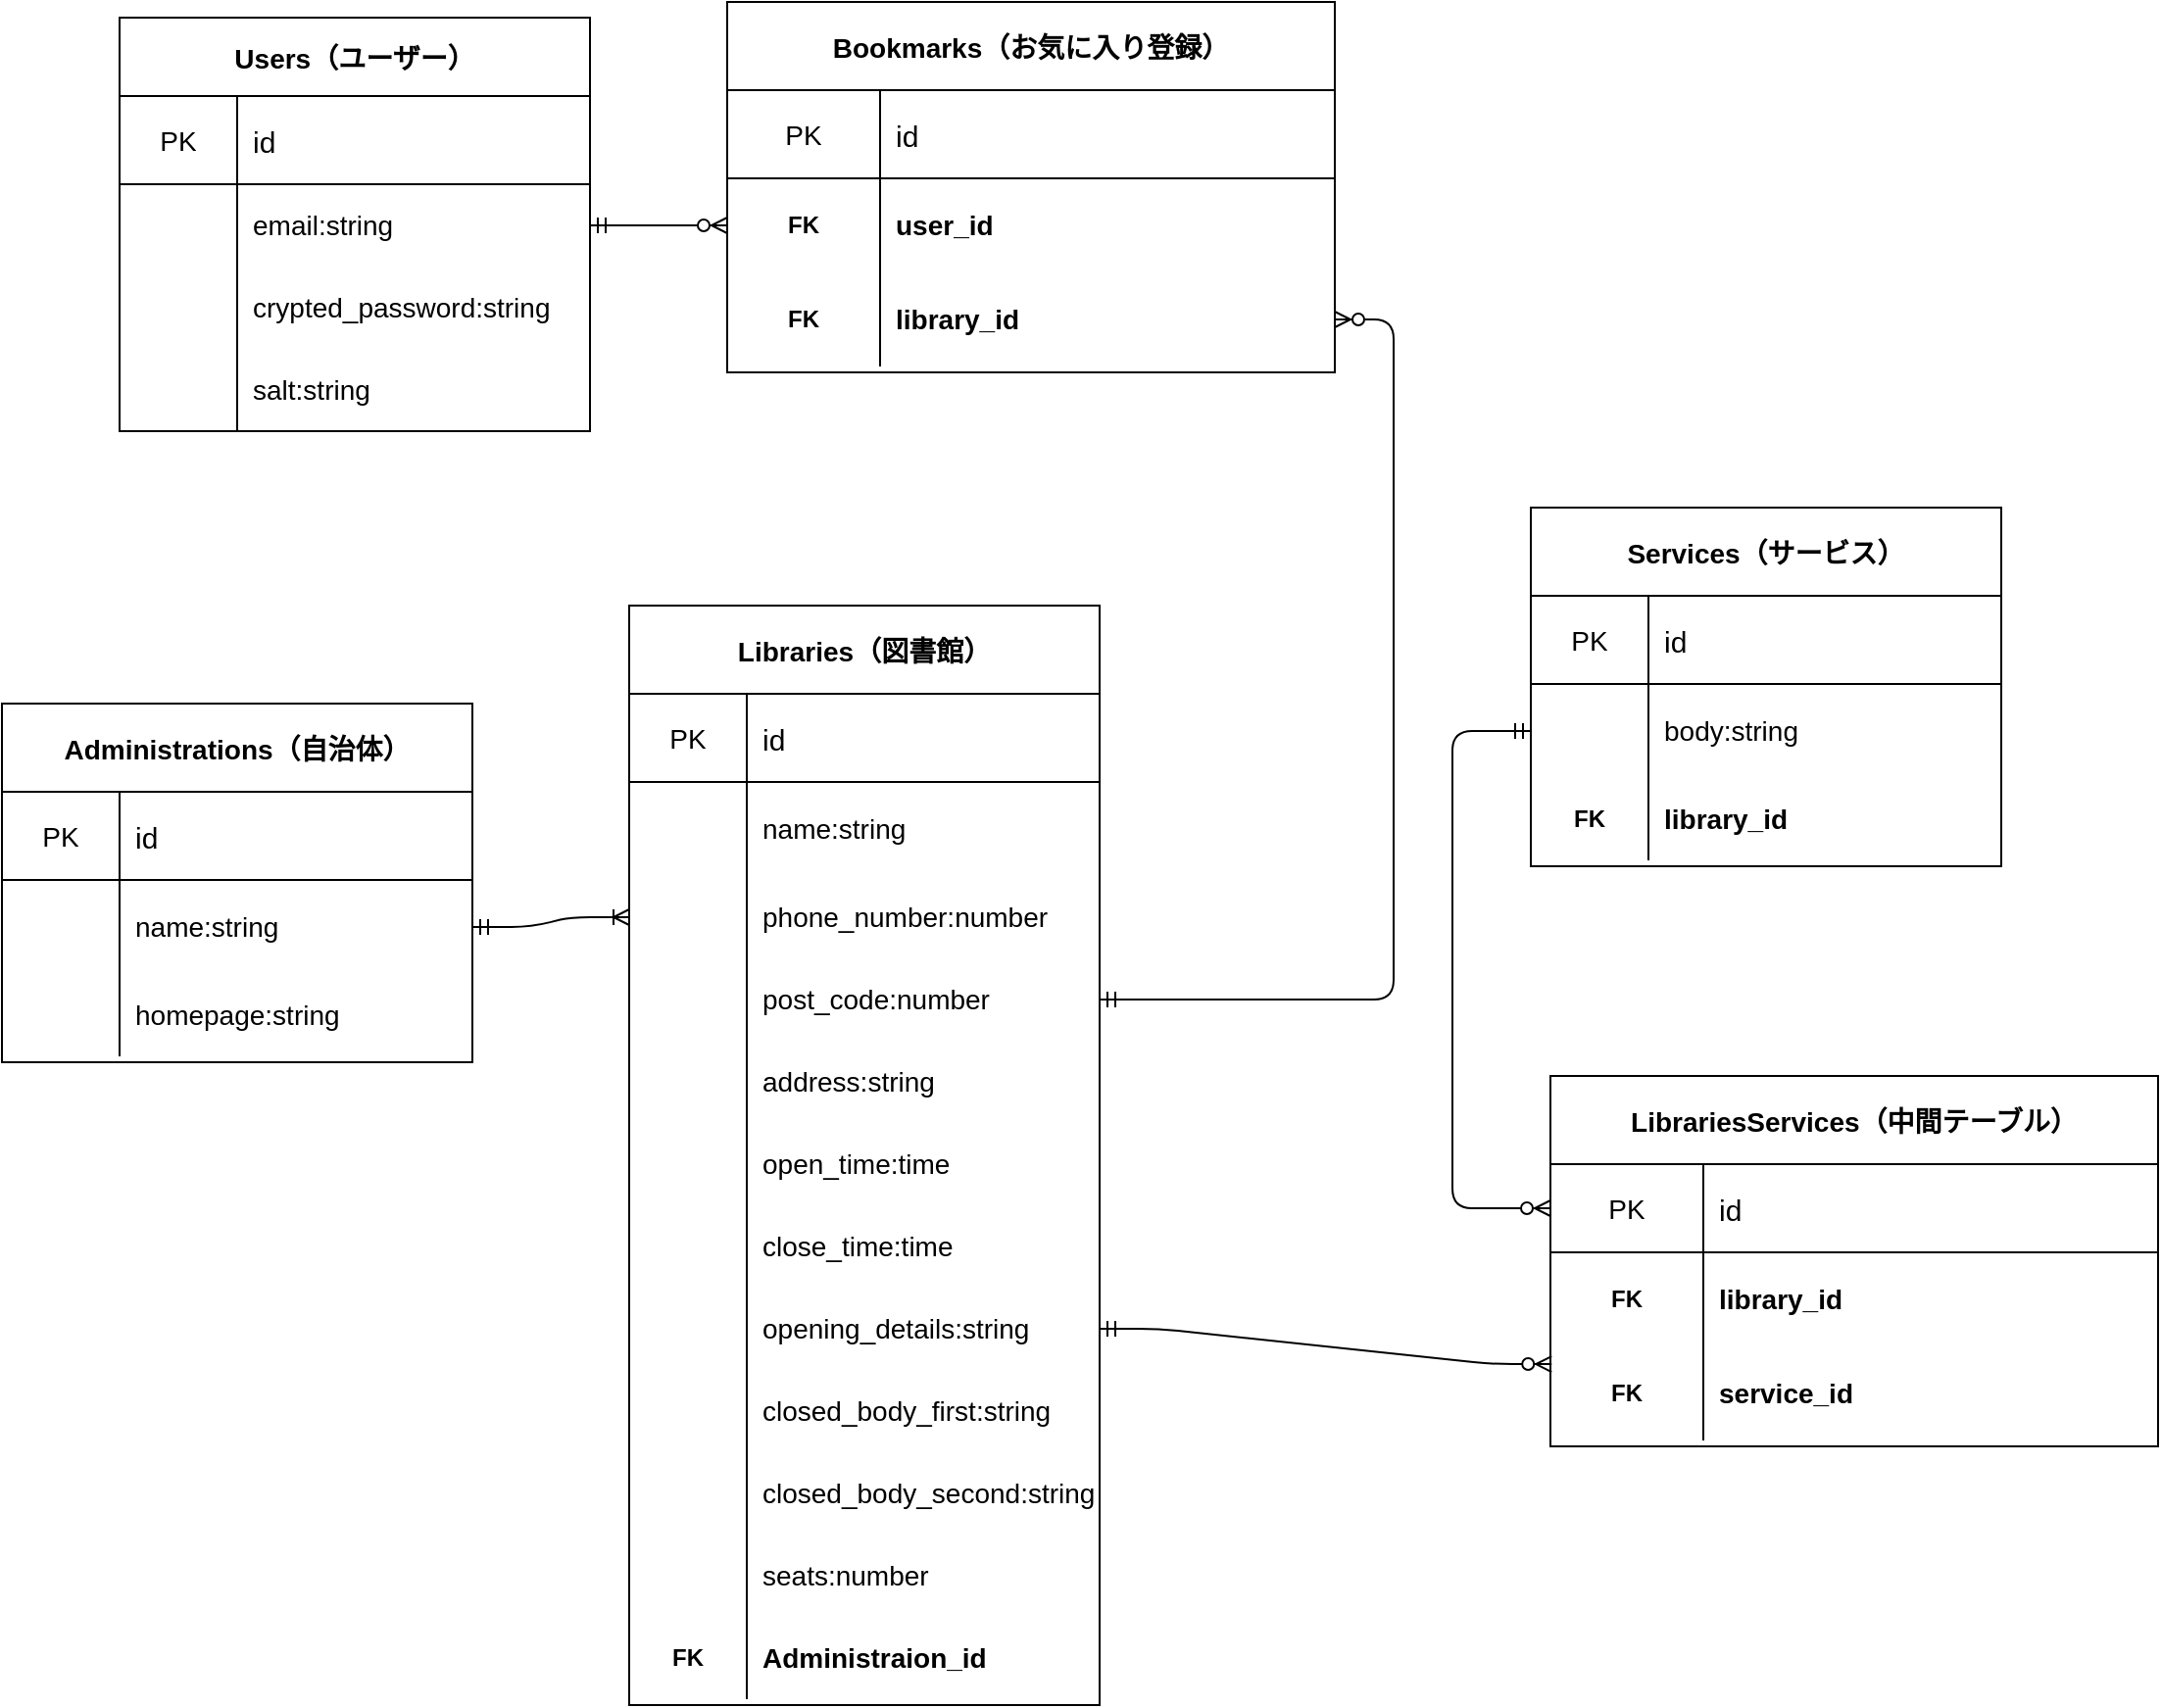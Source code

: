 <mxfile>
    <diagram id="V2LypSYwwTcfjAHdZIBp" name="ページ1">
        <mxGraphModel dx="1018" dy="386" grid="1" gridSize="10" guides="1" tooltips="1" connect="1" arrows="1" fold="1" page="1" pageScale="1" pageWidth="827" pageHeight="1169" math="0" shadow="0">
            <root>
                <mxCell id="0"/>
                <mxCell id="1" parent="0"/>
                <mxCell id="2" value="Users（ユーザー）" style="shape=table;startSize=40;container=1;collapsible=0;childLayout=tableLayout;fixedRows=1;rowLines=0;fontStyle=1;align=center;pointerEvents=1;fontSize=14;strokeWidth=1;" parent="1" vertex="1">
                    <mxGeometry x="-500" y="179" width="240" height="211" as="geometry"/>
                </mxCell>
                <mxCell id="3" value="" style="shape=partialRectangle;html=1;whiteSpace=wrap;collapsible=0;dropTarget=0;pointerEvents=1;fillColor=none;top=0;left=0;bottom=1;right=0;points=[[0,0.5],[1,0.5]];portConstraint=eastwest;" parent="2" vertex="1">
                    <mxGeometry y="40" width="240" height="45" as="geometry"/>
                </mxCell>
                <mxCell id="4" value="PK" style="shape=partialRectangle;html=1;whiteSpace=wrap;connectable=0;fillColor=none;top=0;left=0;bottom=0;right=0;overflow=hidden;pointerEvents=1;fontSize=14;" parent="3" vertex="1">
                    <mxGeometry width="60" height="45" as="geometry">
                        <mxRectangle width="60" height="45" as="alternateBounds"/>
                    </mxGeometry>
                </mxCell>
                <mxCell id="5" value="id" style="shape=partialRectangle;html=1;whiteSpace=wrap;connectable=0;fillColor=none;top=0;left=0;bottom=0;right=0;align=left;spacingLeft=6;overflow=hidden;pointerEvents=1;fontSize=15;" parent="3" vertex="1">
                    <mxGeometry x="60" width="180" height="45" as="geometry">
                        <mxRectangle width="180" height="45" as="alternateBounds"/>
                    </mxGeometry>
                </mxCell>
                <mxCell id="9" value="" style="shape=partialRectangle;html=1;whiteSpace=wrap;collapsible=0;dropTarget=0;pointerEvents=1;fillColor=none;top=0;left=0;bottom=0;right=0;points=[[0,0.5],[1,0.5]];portConstraint=eastwest;" parent="2" vertex="1">
                    <mxGeometry y="85" width="240" height="42" as="geometry"/>
                </mxCell>
                <mxCell id="10" value="" style="shape=partialRectangle;html=1;whiteSpace=wrap;connectable=0;fillColor=none;top=0;left=0;bottom=0;right=0;overflow=hidden;pointerEvents=1;" parent="9" vertex="1">
                    <mxGeometry width="60" height="42" as="geometry">
                        <mxRectangle width="60" height="42" as="alternateBounds"/>
                    </mxGeometry>
                </mxCell>
                <mxCell id="11" value="email:string" style="shape=partialRectangle;html=1;whiteSpace=wrap;connectable=0;fillColor=none;top=0;left=0;bottom=0;right=0;align=left;spacingLeft=6;overflow=hidden;pointerEvents=1;fontSize=14;" parent="9" vertex="1">
                    <mxGeometry x="60" width="180" height="42" as="geometry">
                        <mxRectangle width="180" height="42" as="alternateBounds"/>
                    </mxGeometry>
                </mxCell>
                <mxCell id="12" value="" style="shape=partialRectangle;html=1;whiteSpace=wrap;collapsible=0;dropTarget=0;pointerEvents=1;fillColor=none;top=0;left=0;bottom=0;right=0;points=[[0,0.5],[1,0.5]];portConstraint=eastwest;" parent="2" vertex="1">
                    <mxGeometry y="127" width="240" height="42" as="geometry"/>
                </mxCell>
                <mxCell id="13" value="" style="shape=partialRectangle;html=1;whiteSpace=wrap;connectable=0;fillColor=none;top=0;left=0;bottom=0;right=0;overflow=hidden;pointerEvents=1;" parent="12" vertex="1">
                    <mxGeometry width="60" height="42" as="geometry">
                        <mxRectangle width="60" height="42" as="alternateBounds"/>
                    </mxGeometry>
                </mxCell>
                <mxCell id="14" value="crypted_password:string" style="shape=partialRectangle;html=1;whiteSpace=wrap;connectable=0;fillColor=none;top=0;left=0;bottom=0;right=0;align=left;spacingLeft=6;overflow=hidden;pointerEvents=1;fontSize=14;" parent="12" vertex="1">
                    <mxGeometry x="60" width="180" height="42" as="geometry">
                        <mxRectangle width="180" height="42" as="alternateBounds"/>
                    </mxGeometry>
                </mxCell>
                <mxCell id="15" style="shape=partialRectangle;html=1;whiteSpace=wrap;collapsible=0;dropTarget=0;pointerEvents=1;fillColor=none;top=0;left=0;bottom=0;right=0;points=[[0,0.5],[1,0.5]];portConstraint=eastwest;" parent="2" vertex="1">
                    <mxGeometry y="169" width="240" height="42" as="geometry"/>
                </mxCell>
                <mxCell id="16" style="shape=partialRectangle;html=1;whiteSpace=wrap;connectable=0;fillColor=none;top=0;left=0;bottom=0;right=0;overflow=hidden;pointerEvents=1;" parent="15" vertex="1">
                    <mxGeometry width="60" height="42" as="geometry">
                        <mxRectangle width="60" height="42" as="alternateBounds"/>
                    </mxGeometry>
                </mxCell>
                <mxCell id="17" value="salt:string" style="shape=partialRectangle;html=1;whiteSpace=wrap;connectable=0;fillColor=none;top=0;left=0;bottom=0;right=0;align=left;spacingLeft=6;overflow=hidden;pointerEvents=1;fontSize=14;" parent="15" vertex="1">
                    <mxGeometry x="60" width="180" height="42" as="geometry">
                        <mxRectangle width="180" height="42" as="alternateBounds"/>
                    </mxGeometry>
                </mxCell>
                <mxCell id="21" value="Administrations（自治体）" style="shape=table;startSize=45;container=1;collapsible=0;childLayout=tableLayout;fixedRows=1;rowLines=0;fontStyle=1;align=center;pointerEvents=1;fontSize=14;strokeWidth=1;" parent="1" vertex="1">
                    <mxGeometry x="-560" y="529" width="240" height="183" as="geometry"/>
                </mxCell>
                <mxCell id="22" value="" style="shape=partialRectangle;html=1;whiteSpace=wrap;collapsible=0;dropTarget=0;pointerEvents=1;fillColor=none;top=0;left=0;bottom=1;right=0;points=[[0,0.5],[1,0.5]];portConstraint=eastwest;" parent="21" vertex="1">
                    <mxGeometry y="45" width="240" height="45" as="geometry"/>
                </mxCell>
                <mxCell id="23" value="PK" style="shape=partialRectangle;html=1;whiteSpace=wrap;connectable=0;fillColor=none;top=0;left=0;bottom=0;right=0;overflow=hidden;pointerEvents=1;fontSize=14;" parent="22" vertex="1">
                    <mxGeometry width="60" height="45" as="geometry">
                        <mxRectangle width="60" height="45" as="alternateBounds"/>
                    </mxGeometry>
                </mxCell>
                <mxCell id="24" value="id" style="shape=partialRectangle;html=1;whiteSpace=wrap;connectable=0;fillColor=none;top=0;left=0;bottom=0;right=0;align=left;spacingLeft=6;overflow=hidden;pointerEvents=1;fontSize=15;" parent="22" vertex="1">
                    <mxGeometry x="60" width="180" height="45" as="geometry">
                        <mxRectangle width="180" height="45" as="alternateBounds"/>
                    </mxGeometry>
                </mxCell>
                <mxCell id="25" value="" style="shape=partialRectangle;html=1;whiteSpace=wrap;collapsible=0;dropTarget=0;pointerEvents=1;fillColor=none;top=0;left=0;bottom=0;right=0;points=[[0,0.5],[1,0.5]];portConstraint=eastwest;" parent="21" vertex="1">
                    <mxGeometry y="90" width="240" height="48" as="geometry"/>
                </mxCell>
                <mxCell id="26" value="" style="shape=partialRectangle;html=1;whiteSpace=wrap;connectable=0;fillColor=none;top=0;left=0;bottom=0;right=0;overflow=hidden;pointerEvents=1;" parent="25" vertex="1">
                    <mxGeometry width="60" height="48" as="geometry">
                        <mxRectangle width="60" height="48" as="alternateBounds"/>
                    </mxGeometry>
                </mxCell>
                <mxCell id="27" value="name:string" style="shape=partialRectangle;html=1;whiteSpace=wrap;connectable=0;fillColor=none;top=0;left=0;bottom=0;right=0;align=left;spacingLeft=6;overflow=hidden;pointerEvents=1;fontSize=14;" parent="25" vertex="1">
                    <mxGeometry x="60" width="180" height="48" as="geometry">
                        <mxRectangle width="180" height="48" as="alternateBounds"/>
                    </mxGeometry>
                </mxCell>
                <mxCell id="28" value="" style="shape=partialRectangle;html=1;whiteSpace=wrap;collapsible=0;dropTarget=0;pointerEvents=1;fillColor=none;top=0;left=0;bottom=0;right=0;points=[[0,0.5],[1,0.5]];portConstraint=eastwest;" parent="21" vertex="1">
                    <mxGeometry y="138" width="240" height="42" as="geometry"/>
                </mxCell>
                <mxCell id="29" value="" style="shape=partialRectangle;html=1;whiteSpace=wrap;connectable=0;fillColor=none;top=0;left=0;bottom=0;right=0;overflow=hidden;pointerEvents=1;" parent="28" vertex="1">
                    <mxGeometry width="60" height="42" as="geometry">
                        <mxRectangle width="60" height="42" as="alternateBounds"/>
                    </mxGeometry>
                </mxCell>
                <mxCell id="30" value="homepage:string" style="shape=partialRectangle;html=1;whiteSpace=wrap;connectable=0;fillColor=none;top=0;left=0;bottom=0;right=0;align=left;spacingLeft=6;overflow=hidden;pointerEvents=1;fontSize=14;" parent="28" vertex="1">
                    <mxGeometry x="60" width="180" height="42" as="geometry">
                        <mxRectangle width="180" height="42" as="alternateBounds"/>
                    </mxGeometry>
                </mxCell>
                <mxCell id="88" value="Bookmarks（お気に入り登録）" style="shape=table;startSize=45;container=1;collapsible=0;childLayout=tableLayout;fixedRows=1;rowLines=0;fontStyle=1;align=center;pointerEvents=1;fontSize=14;strokeWidth=1;" parent="1" vertex="1">
                    <mxGeometry x="-190" y="171" width="310" height="189" as="geometry"/>
                </mxCell>
                <mxCell id="89" value="" style="shape=partialRectangle;html=1;whiteSpace=wrap;collapsible=0;dropTarget=0;pointerEvents=1;fillColor=none;top=0;left=0;bottom=1;right=0;points=[[0,0.5],[1,0.5]];portConstraint=eastwest;" parent="88" vertex="1">
                    <mxGeometry y="45" width="310" height="45" as="geometry"/>
                </mxCell>
                <mxCell id="90" value="PK" style="shape=partialRectangle;html=1;whiteSpace=wrap;connectable=0;fillColor=none;top=0;left=0;bottom=0;right=0;overflow=hidden;pointerEvents=1;fontSize=14;" parent="89" vertex="1">
                    <mxGeometry width="78" height="45" as="geometry">
                        <mxRectangle width="78" height="45" as="alternateBounds"/>
                    </mxGeometry>
                </mxCell>
                <mxCell id="91" value="id" style="shape=partialRectangle;html=1;whiteSpace=wrap;connectable=0;fillColor=none;top=0;left=0;bottom=0;right=0;align=left;spacingLeft=6;overflow=hidden;pointerEvents=1;fontSize=15;" parent="89" vertex="1">
                    <mxGeometry x="78" width="232" height="45" as="geometry">
                        <mxRectangle width="232" height="45" as="alternateBounds"/>
                    </mxGeometry>
                </mxCell>
                <mxCell id="92" value="" style="shape=partialRectangle;html=1;whiteSpace=wrap;collapsible=0;dropTarget=0;pointerEvents=1;fillColor=none;top=0;left=0;bottom=0;right=0;points=[[0,0.5],[1,0.5]];portConstraint=eastwest;" parent="88" vertex="1">
                    <mxGeometry y="90" width="310" height="48" as="geometry"/>
                </mxCell>
                <mxCell id="93" value="&lt;span style=&quot;font-weight: 700&quot;&gt;FK&lt;/span&gt;" style="shape=partialRectangle;html=1;whiteSpace=wrap;connectable=0;fillColor=none;top=0;left=0;bottom=0;right=0;overflow=hidden;pointerEvents=1;" parent="92" vertex="1">
                    <mxGeometry width="78" height="48" as="geometry">
                        <mxRectangle width="78" height="48" as="alternateBounds"/>
                    </mxGeometry>
                </mxCell>
                <mxCell id="94" value="user_id" style="shape=partialRectangle;html=1;whiteSpace=wrap;connectable=0;fillColor=none;top=0;left=0;bottom=0;right=0;align=left;spacingLeft=6;overflow=hidden;pointerEvents=1;fontSize=14;fontStyle=1" parent="92" vertex="1">
                    <mxGeometry x="78" width="232" height="48" as="geometry">
                        <mxRectangle width="232" height="48" as="alternateBounds"/>
                    </mxGeometry>
                </mxCell>
                <mxCell id="95" style="shape=partialRectangle;html=1;whiteSpace=wrap;collapsible=0;dropTarget=0;pointerEvents=1;fillColor=none;top=0;left=0;bottom=0;right=0;points=[[0,0.5],[1,0.5]];portConstraint=eastwest;" parent="88" vertex="1">
                    <mxGeometry y="138" width="310" height="48" as="geometry"/>
                </mxCell>
                <mxCell id="96" value="&lt;span style=&quot;font-weight: 700&quot;&gt;FK&lt;/span&gt;" style="shape=partialRectangle;html=1;whiteSpace=wrap;connectable=0;fillColor=none;top=0;left=0;bottom=0;right=0;overflow=hidden;pointerEvents=1;" parent="95" vertex="1">
                    <mxGeometry width="78" height="48" as="geometry">
                        <mxRectangle width="78" height="48" as="alternateBounds"/>
                    </mxGeometry>
                </mxCell>
                <mxCell id="97" value="&lt;span style=&quot;font-weight: 700 ; text-align: center&quot;&gt;library_id&lt;/span&gt;" style="shape=partialRectangle;html=1;whiteSpace=wrap;connectable=0;fillColor=none;top=0;left=0;bottom=0;right=0;align=left;spacingLeft=6;overflow=hidden;pointerEvents=1;fontSize=14;" parent="95" vertex="1">
                    <mxGeometry x="78" width="232" height="48" as="geometry">
                        <mxRectangle width="232" height="48" as="alternateBounds"/>
                    </mxGeometry>
                </mxCell>
                <mxCell id="117" value="Libraries（図書館）" style="shape=table;startSize=45;container=1;collapsible=0;childLayout=tableLayout;fixedRows=1;rowLines=0;fontStyle=1;align=center;pointerEvents=1;fontSize=14;strokeWidth=1;" parent="1" vertex="1">
                    <mxGeometry x="-240" y="479" width="240" height="561" as="geometry"/>
                </mxCell>
                <mxCell id="118" value="" style="shape=partialRectangle;html=1;whiteSpace=wrap;collapsible=0;dropTarget=0;pointerEvents=1;fillColor=none;top=0;left=0;bottom=1;right=0;points=[[0,0.5],[1,0.5]];portConstraint=eastwest;" parent="117" vertex="1">
                    <mxGeometry y="45" width="240" height="45" as="geometry"/>
                </mxCell>
                <mxCell id="119" value="PK" style="shape=partialRectangle;html=1;whiteSpace=wrap;connectable=0;fillColor=none;top=0;left=0;bottom=0;right=0;overflow=hidden;pointerEvents=1;fontSize=14;" parent="118" vertex="1">
                    <mxGeometry width="60" height="45" as="geometry">
                        <mxRectangle width="60" height="45" as="alternateBounds"/>
                    </mxGeometry>
                </mxCell>
                <mxCell id="120" value="id" style="shape=partialRectangle;html=1;whiteSpace=wrap;connectable=0;fillColor=none;top=0;left=0;bottom=0;right=0;align=left;spacingLeft=6;overflow=hidden;pointerEvents=1;fontSize=15;" parent="118" vertex="1">
                    <mxGeometry x="60" width="180" height="45" as="geometry">
                        <mxRectangle width="180" height="45" as="alternateBounds"/>
                    </mxGeometry>
                </mxCell>
                <mxCell id="121" value="" style="shape=partialRectangle;html=1;whiteSpace=wrap;collapsible=0;dropTarget=0;pointerEvents=1;fillColor=none;top=0;left=0;bottom=0;right=0;points=[[0,0.5],[1,0.5]];portConstraint=eastwest;" parent="117" vertex="1">
                    <mxGeometry y="90" width="240" height="48" as="geometry"/>
                </mxCell>
                <mxCell id="122" value="" style="shape=partialRectangle;html=1;whiteSpace=wrap;connectable=0;fillColor=none;top=0;left=0;bottom=0;right=0;overflow=hidden;pointerEvents=1;" parent="121" vertex="1">
                    <mxGeometry width="60" height="48" as="geometry">
                        <mxRectangle width="60" height="48" as="alternateBounds"/>
                    </mxGeometry>
                </mxCell>
                <mxCell id="123" value="name:string" style="shape=partialRectangle;html=1;whiteSpace=wrap;connectable=0;fillColor=none;top=0;left=0;bottom=0;right=0;align=left;spacingLeft=6;overflow=hidden;pointerEvents=1;fontSize=14;" parent="121" vertex="1">
                    <mxGeometry x="60" width="180" height="48" as="geometry">
                        <mxRectangle width="180" height="48" as="alternateBounds"/>
                    </mxGeometry>
                </mxCell>
                <mxCell id="124" value="" style="shape=partialRectangle;html=1;whiteSpace=wrap;collapsible=0;dropTarget=0;pointerEvents=1;fillColor=none;top=0;left=0;bottom=0;right=0;points=[[0,0.5],[1,0.5]];portConstraint=eastwest;" parent="117" vertex="1">
                    <mxGeometry y="138" width="240" height="42" as="geometry"/>
                </mxCell>
                <mxCell id="125" value="" style="shape=partialRectangle;html=1;whiteSpace=wrap;connectable=0;fillColor=none;top=0;left=0;bottom=0;right=0;overflow=hidden;pointerEvents=1;" parent="124" vertex="1">
                    <mxGeometry width="60" height="42" as="geometry">
                        <mxRectangle width="60" height="42" as="alternateBounds"/>
                    </mxGeometry>
                </mxCell>
                <mxCell id="126" value="phone_number:number" style="shape=partialRectangle;html=1;whiteSpace=wrap;connectable=0;fillColor=none;top=0;left=0;bottom=0;right=0;align=left;spacingLeft=6;overflow=hidden;pointerEvents=1;fontSize=14;" parent="124" vertex="1">
                    <mxGeometry x="60" width="180" height="42" as="geometry">
                        <mxRectangle width="180" height="42" as="alternateBounds"/>
                    </mxGeometry>
                </mxCell>
                <mxCell id="133" style="shape=partialRectangle;html=1;whiteSpace=wrap;collapsible=0;dropTarget=0;pointerEvents=1;fillColor=none;top=0;left=0;bottom=0;right=0;points=[[0,0.5],[1,0.5]];portConstraint=eastwest;" parent="117" vertex="1">
                    <mxGeometry y="180" width="240" height="42" as="geometry"/>
                </mxCell>
                <mxCell id="134" style="shape=partialRectangle;html=1;whiteSpace=wrap;connectable=0;fillColor=none;top=0;left=0;bottom=0;right=0;overflow=hidden;pointerEvents=1;" parent="133" vertex="1">
                    <mxGeometry width="60" height="42" as="geometry">
                        <mxRectangle width="60" height="42" as="alternateBounds"/>
                    </mxGeometry>
                </mxCell>
                <mxCell id="135" value="post_code:number" style="shape=partialRectangle;html=1;whiteSpace=wrap;connectable=0;fillColor=none;top=0;left=0;bottom=0;right=0;align=left;spacingLeft=6;overflow=hidden;pointerEvents=1;fontSize=14;" parent="133" vertex="1">
                    <mxGeometry x="60" width="180" height="42" as="geometry">
                        <mxRectangle width="180" height="42" as="alternateBounds"/>
                    </mxGeometry>
                </mxCell>
                <mxCell id="130" style="shape=partialRectangle;html=1;whiteSpace=wrap;collapsible=0;dropTarget=0;pointerEvents=1;fillColor=none;top=0;left=0;bottom=0;right=0;points=[[0,0.5],[1,0.5]];portConstraint=eastwest;" parent="117" vertex="1">
                    <mxGeometry y="222" width="240" height="42" as="geometry"/>
                </mxCell>
                <mxCell id="131" style="shape=partialRectangle;html=1;whiteSpace=wrap;connectable=0;fillColor=none;top=0;left=0;bottom=0;right=0;overflow=hidden;pointerEvents=1;" parent="130" vertex="1">
                    <mxGeometry width="60" height="42" as="geometry">
                        <mxRectangle width="60" height="42" as="alternateBounds"/>
                    </mxGeometry>
                </mxCell>
                <mxCell id="132" value="address:string" style="shape=partialRectangle;html=1;whiteSpace=wrap;connectable=0;fillColor=none;top=0;left=0;bottom=0;right=0;align=left;spacingLeft=6;overflow=hidden;pointerEvents=1;fontSize=14;" parent="130" vertex="1">
                    <mxGeometry x="60" width="180" height="42" as="geometry">
                        <mxRectangle width="180" height="42" as="alternateBounds"/>
                    </mxGeometry>
                </mxCell>
                <mxCell id="127" style="shape=partialRectangle;html=1;whiteSpace=wrap;collapsible=0;dropTarget=0;pointerEvents=1;fillColor=none;top=0;left=0;bottom=0;right=0;points=[[0,0.5],[1,0.5]];portConstraint=eastwest;" parent="117" vertex="1">
                    <mxGeometry y="264" width="240" height="42" as="geometry"/>
                </mxCell>
                <mxCell id="128" style="shape=partialRectangle;html=1;whiteSpace=wrap;connectable=0;fillColor=none;top=0;left=0;bottom=0;right=0;overflow=hidden;pointerEvents=1;" parent="127" vertex="1">
                    <mxGeometry width="60" height="42" as="geometry">
                        <mxRectangle width="60" height="42" as="alternateBounds"/>
                    </mxGeometry>
                </mxCell>
                <mxCell id="129" value="open_time:time" style="shape=partialRectangle;html=1;whiteSpace=wrap;connectable=0;fillColor=none;top=0;left=0;bottom=0;right=0;align=left;spacingLeft=6;overflow=hidden;pointerEvents=1;fontSize=14;" parent="127" vertex="1">
                    <mxGeometry x="60" width="180" height="42" as="geometry">
                        <mxRectangle width="180" height="42" as="alternateBounds"/>
                    </mxGeometry>
                </mxCell>
                <mxCell id="201" style="shape=partialRectangle;html=1;whiteSpace=wrap;collapsible=0;dropTarget=0;pointerEvents=1;fillColor=none;top=0;left=0;bottom=0;right=0;points=[[0,0.5],[1,0.5]];portConstraint=eastwest;" parent="117" vertex="1">
                    <mxGeometry y="306" width="240" height="42" as="geometry"/>
                </mxCell>
                <mxCell id="202" style="shape=partialRectangle;html=1;whiteSpace=wrap;connectable=0;fillColor=none;top=0;left=0;bottom=0;right=0;overflow=hidden;pointerEvents=1;" parent="201" vertex="1">
                    <mxGeometry width="60" height="42" as="geometry">
                        <mxRectangle width="60" height="42" as="alternateBounds"/>
                    </mxGeometry>
                </mxCell>
                <mxCell id="203" value="&lt;span&gt;close_time:time&lt;/span&gt;" style="shape=partialRectangle;html=1;whiteSpace=wrap;connectable=0;fillColor=none;top=0;left=0;bottom=0;right=0;align=left;spacingLeft=6;overflow=hidden;pointerEvents=1;fontSize=14;" parent="201" vertex="1">
                    <mxGeometry x="60" width="180" height="42" as="geometry">
                        <mxRectangle width="180" height="42" as="alternateBounds"/>
                    </mxGeometry>
                </mxCell>
                <mxCell id="204" style="shape=partialRectangle;html=1;whiteSpace=wrap;collapsible=0;dropTarget=0;pointerEvents=1;fillColor=none;top=0;left=0;bottom=0;right=0;points=[[0,0.5],[1,0.5]];portConstraint=eastwest;" parent="117" vertex="1">
                    <mxGeometry y="348" width="240" height="42" as="geometry"/>
                </mxCell>
                <mxCell id="205" style="shape=partialRectangle;html=1;whiteSpace=wrap;connectable=0;fillColor=none;top=0;left=0;bottom=0;right=0;overflow=hidden;pointerEvents=1;" parent="204" vertex="1">
                    <mxGeometry width="60" height="42" as="geometry">
                        <mxRectangle width="60" height="42" as="alternateBounds"/>
                    </mxGeometry>
                </mxCell>
                <mxCell id="206" value="opening_details:string" style="shape=partialRectangle;html=1;whiteSpace=wrap;connectable=0;fillColor=none;top=0;left=0;bottom=0;right=0;align=left;spacingLeft=6;overflow=hidden;pointerEvents=1;fontSize=14;" parent="204" vertex="1">
                    <mxGeometry x="60" width="180" height="42" as="geometry">
                        <mxRectangle width="180" height="42" as="alternateBounds"/>
                    </mxGeometry>
                </mxCell>
                <mxCell id="210" style="shape=partialRectangle;html=1;whiteSpace=wrap;collapsible=0;dropTarget=0;pointerEvents=1;fillColor=none;top=0;left=0;bottom=0;right=0;points=[[0,0.5],[1,0.5]];portConstraint=eastwest;" parent="117" vertex="1">
                    <mxGeometry y="390" width="240" height="42" as="geometry"/>
                </mxCell>
                <mxCell id="211" style="shape=partialRectangle;html=1;whiteSpace=wrap;connectable=0;fillColor=none;top=0;left=0;bottom=0;right=0;overflow=hidden;pointerEvents=1;" parent="210" vertex="1">
                    <mxGeometry width="60" height="42" as="geometry">
                        <mxRectangle width="60" height="42" as="alternateBounds"/>
                    </mxGeometry>
                </mxCell>
                <mxCell id="212" value="&lt;span&gt;closed_body_first:string&lt;/span&gt;" style="shape=partialRectangle;html=1;whiteSpace=wrap;connectable=0;fillColor=none;top=0;left=0;bottom=0;right=0;align=left;spacingLeft=6;overflow=hidden;pointerEvents=1;fontSize=14;" parent="210" vertex="1">
                    <mxGeometry x="60" width="180" height="42" as="geometry">
                        <mxRectangle width="180" height="42" as="alternateBounds"/>
                    </mxGeometry>
                </mxCell>
                <mxCell id="213" style="shape=partialRectangle;html=1;whiteSpace=wrap;collapsible=0;dropTarget=0;pointerEvents=1;fillColor=none;top=0;left=0;bottom=0;right=0;points=[[0,0.5],[1,0.5]];portConstraint=eastwest;" parent="117" vertex="1">
                    <mxGeometry y="432" width="240" height="42" as="geometry"/>
                </mxCell>
                <mxCell id="214" style="shape=partialRectangle;html=1;whiteSpace=wrap;connectable=0;fillColor=none;top=0;left=0;bottom=0;right=0;overflow=hidden;pointerEvents=1;" parent="213" vertex="1">
                    <mxGeometry width="60" height="42" as="geometry">
                        <mxRectangle width="60" height="42" as="alternateBounds"/>
                    </mxGeometry>
                </mxCell>
                <mxCell id="215" value="&lt;span&gt;closed_body&lt;/span&gt;_second&lt;span&gt;:string&lt;/span&gt;" style="shape=partialRectangle;html=1;whiteSpace=wrap;connectable=0;fillColor=none;top=0;left=0;bottom=0;right=0;align=left;spacingLeft=6;overflow=hidden;pointerEvents=1;fontSize=14;" parent="213" vertex="1">
                    <mxGeometry x="60" width="180" height="42" as="geometry">
                        <mxRectangle width="180" height="42" as="alternateBounds"/>
                    </mxGeometry>
                </mxCell>
                <mxCell id="136" style="shape=partialRectangle;html=1;whiteSpace=wrap;collapsible=0;dropTarget=0;pointerEvents=1;fillColor=none;top=0;left=0;bottom=0;right=0;points=[[0,0.5],[1,0.5]];portConstraint=eastwest;" parent="117" vertex="1">
                    <mxGeometry y="474" width="240" height="42" as="geometry"/>
                </mxCell>
                <mxCell id="137" style="shape=partialRectangle;html=1;whiteSpace=wrap;connectable=0;fillColor=none;top=0;left=0;bottom=0;right=0;overflow=hidden;pointerEvents=1;" parent="136" vertex="1">
                    <mxGeometry width="60" height="42" as="geometry">
                        <mxRectangle width="60" height="42" as="alternateBounds"/>
                    </mxGeometry>
                </mxCell>
                <mxCell id="138" value="seats:number" style="shape=partialRectangle;html=1;whiteSpace=wrap;connectable=0;fillColor=none;top=0;left=0;bottom=0;right=0;align=left;spacingLeft=6;overflow=hidden;pointerEvents=1;fontSize=14;" parent="136" vertex="1">
                    <mxGeometry x="60" width="180" height="42" as="geometry">
                        <mxRectangle width="180" height="42" as="alternateBounds"/>
                    </mxGeometry>
                </mxCell>
                <mxCell id="165" style="shape=partialRectangle;html=1;whiteSpace=wrap;collapsible=0;dropTarget=0;pointerEvents=1;fillColor=none;top=0;left=0;bottom=0;right=0;points=[[0,0.5],[1,0.5]];portConstraint=eastwest;fontStyle=1" parent="117" vertex="1">
                    <mxGeometry y="516" width="240" height="42" as="geometry"/>
                </mxCell>
                <mxCell id="166" value="&lt;span style=&quot;&quot;&gt;FK&lt;/span&gt;" style="shape=partialRectangle;html=1;whiteSpace=wrap;connectable=0;fillColor=none;top=0;left=0;bottom=0;right=0;overflow=hidden;pointerEvents=1;fontStyle=1" parent="165" vertex="1">
                    <mxGeometry width="60" height="42" as="geometry">
                        <mxRectangle width="60" height="42" as="alternateBounds"/>
                    </mxGeometry>
                </mxCell>
                <mxCell id="167" value="Administraion_id" style="shape=partialRectangle;html=1;whiteSpace=wrap;connectable=0;fillColor=none;top=0;left=0;bottom=0;right=0;align=left;spacingLeft=6;overflow=hidden;pointerEvents=1;fontSize=14;fontStyle=1" parent="165" vertex="1">
                    <mxGeometry x="60" width="180" height="42" as="geometry">
                        <mxRectangle width="180" height="42" as="alternateBounds"/>
                    </mxGeometry>
                </mxCell>
                <mxCell id="155" value="Services（サービス）" style="shape=table;startSize=45;container=1;collapsible=0;childLayout=tableLayout;fixedRows=1;rowLines=0;fontStyle=1;align=center;pointerEvents=1;fontSize=14;strokeWidth=1;" parent="1" vertex="1">
                    <mxGeometry x="220" y="429" width="240" height="183" as="geometry"/>
                </mxCell>
                <mxCell id="156" value="" style="shape=partialRectangle;html=1;whiteSpace=wrap;collapsible=0;dropTarget=0;pointerEvents=1;fillColor=none;top=0;left=0;bottom=1;right=0;points=[[0,0.5],[1,0.5]];portConstraint=eastwest;" parent="155" vertex="1">
                    <mxGeometry y="45" width="240" height="45" as="geometry"/>
                </mxCell>
                <mxCell id="157" value="PK" style="shape=partialRectangle;html=1;whiteSpace=wrap;connectable=0;fillColor=none;top=0;left=0;bottom=0;right=0;overflow=hidden;pointerEvents=1;fontSize=14;" parent="156" vertex="1">
                    <mxGeometry width="60" height="45" as="geometry">
                        <mxRectangle width="60" height="45" as="alternateBounds"/>
                    </mxGeometry>
                </mxCell>
                <mxCell id="158" value="id" style="shape=partialRectangle;html=1;whiteSpace=wrap;connectable=0;fillColor=none;top=0;left=0;bottom=0;right=0;align=left;spacingLeft=6;overflow=hidden;pointerEvents=1;fontSize=15;" parent="156" vertex="1">
                    <mxGeometry x="60" width="180" height="45" as="geometry">
                        <mxRectangle width="180" height="45" as="alternateBounds"/>
                    </mxGeometry>
                </mxCell>
                <mxCell id="159" value="" style="shape=partialRectangle;html=1;whiteSpace=wrap;collapsible=0;dropTarget=0;pointerEvents=1;fillColor=none;top=0;left=0;bottom=0;right=0;points=[[0,0.5],[1,0.5]];portConstraint=eastwest;" parent="155" vertex="1">
                    <mxGeometry y="90" width="240" height="48" as="geometry"/>
                </mxCell>
                <mxCell id="160" value="" style="shape=partialRectangle;html=1;whiteSpace=wrap;connectable=0;fillColor=none;top=0;left=0;bottom=0;right=0;overflow=hidden;pointerEvents=1;" parent="159" vertex="1">
                    <mxGeometry width="60" height="48" as="geometry">
                        <mxRectangle width="60" height="48" as="alternateBounds"/>
                    </mxGeometry>
                </mxCell>
                <mxCell id="161" value="body:string" style="shape=partialRectangle;html=1;whiteSpace=wrap;connectable=0;fillColor=none;top=0;left=0;bottom=0;right=0;align=left;spacingLeft=6;overflow=hidden;pointerEvents=1;fontSize=14;" parent="159" vertex="1">
                    <mxGeometry x="60" width="180" height="48" as="geometry">
                        <mxRectangle width="180" height="48" as="alternateBounds"/>
                    </mxGeometry>
                </mxCell>
                <mxCell id="162" value="" style="shape=partialRectangle;html=1;whiteSpace=wrap;collapsible=0;dropTarget=0;pointerEvents=1;fillColor=none;top=0;left=0;bottom=0;right=0;points=[[0,0.5],[1,0.5]];portConstraint=eastwest;" parent="155" vertex="1">
                    <mxGeometry y="138" width="240" height="42" as="geometry"/>
                </mxCell>
                <mxCell id="163" value="FK" style="shape=partialRectangle;html=1;whiteSpace=wrap;connectable=0;fillColor=none;top=0;left=0;bottom=0;right=0;overflow=hidden;pointerEvents=1;fontStyle=1" parent="162" vertex="1">
                    <mxGeometry width="60" height="42" as="geometry">
                        <mxRectangle width="60" height="42" as="alternateBounds"/>
                    </mxGeometry>
                </mxCell>
                <mxCell id="164" value="library_id" style="shape=partialRectangle;html=1;whiteSpace=wrap;connectable=0;fillColor=none;top=0;left=0;bottom=0;right=0;align=left;spacingLeft=6;overflow=hidden;pointerEvents=1;fontSize=14;fontStyle=1" parent="162" vertex="1">
                    <mxGeometry x="60" width="180" height="42" as="geometry">
                        <mxRectangle width="180" height="42" as="alternateBounds"/>
                    </mxGeometry>
                </mxCell>
                <mxCell id="168" value="LibrariesServices（中間テーブル）" style="shape=table;startSize=45;container=1;collapsible=0;childLayout=tableLayout;fixedRows=1;rowLines=0;fontStyle=1;align=center;pointerEvents=1;fontSize=14;strokeWidth=1;" parent="1" vertex="1">
                    <mxGeometry x="230" y="719" width="310" height="189" as="geometry"/>
                </mxCell>
                <mxCell id="169" value="" style="shape=partialRectangle;html=1;whiteSpace=wrap;collapsible=0;dropTarget=0;pointerEvents=1;fillColor=none;top=0;left=0;bottom=1;right=0;points=[[0,0.5],[1,0.5]];portConstraint=eastwest;" parent="168" vertex="1">
                    <mxGeometry y="45" width="310" height="45" as="geometry"/>
                </mxCell>
                <mxCell id="170" value="PK" style="shape=partialRectangle;html=1;whiteSpace=wrap;connectable=0;fillColor=none;top=0;left=0;bottom=0;right=0;overflow=hidden;pointerEvents=1;fontSize=14;" parent="169" vertex="1">
                    <mxGeometry width="78" height="45" as="geometry">
                        <mxRectangle width="78" height="45" as="alternateBounds"/>
                    </mxGeometry>
                </mxCell>
                <mxCell id="171" value="id" style="shape=partialRectangle;html=1;whiteSpace=wrap;connectable=0;fillColor=none;top=0;left=0;bottom=0;right=0;align=left;spacingLeft=6;overflow=hidden;pointerEvents=1;fontSize=15;" parent="169" vertex="1">
                    <mxGeometry x="78" width="232" height="45" as="geometry">
                        <mxRectangle width="232" height="45" as="alternateBounds"/>
                    </mxGeometry>
                </mxCell>
                <mxCell id="172" value="" style="shape=partialRectangle;html=1;whiteSpace=wrap;collapsible=0;dropTarget=0;pointerEvents=1;fillColor=none;top=0;left=0;bottom=0;right=0;points=[[0,0.5],[1,0.5]];portConstraint=eastwest;" parent="168" vertex="1">
                    <mxGeometry y="90" width="310" height="48" as="geometry"/>
                </mxCell>
                <mxCell id="173" value="&lt;span style=&quot;font-weight: 700&quot;&gt;FK&lt;/span&gt;" style="shape=partialRectangle;html=1;whiteSpace=wrap;connectable=0;fillColor=none;top=0;left=0;bottom=0;right=0;overflow=hidden;pointerEvents=1;" parent="172" vertex="1">
                    <mxGeometry width="78" height="48" as="geometry">
                        <mxRectangle width="78" height="48" as="alternateBounds"/>
                    </mxGeometry>
                </mxCell>
                <mxCell id="174" value="&lt;span style=&quot;&quot;&gt;library_id&lt;/span&gt;" style="shape=partialRectangle;html=1;whiteSpace=wrap;connectable=0;fillColor=none;top=0;left=0;bottom=0;right=0;align=left;spacingLeft=6;overflow=hidden;pointerEvents=1;fontSize=14;fontStyle=1" parent="172" vertex="1">
                    <mxGeometry x="78" width="232" height="48" as="geometry">
                        <mxRectangle width="232" height="48" as="alternateBounds"/>
                    </mxGeometry>
                </mxCell>
                <mxCell id="178" style="shape=partialRectangle;html=1;whiteSpace=wrap;collapsible=0;dropTarget=0;pointerEvents=1;fillColor=none;top=0;left=0;bottom=0;right=0;points=[[0,0.5],[1,0.5]];portConstraint=eastwest;" parent="168" vertex="1">
                    <mxGeometry y="138" width="310" height="48" as="geometry"/>
                </mxCell>
                <mxCell id="179" value="&lt;span style=&quot;font-weight: 700&quot;&gt;FK&lt;/span&gt;" style="shape=partialRectangle;html=1;whiteSpace=wrap;connectable=0;fillColor=none;top=0;left=0;bottom=0;right=0;overflow=hidden;pointerEvents=1;" parent="178" vertex="1">
                    <mxGeometry width="78" height="48" as="geometry">
                        <mxRectangle width="78" height="48" as="alternateBounds"/>
                    </mxGeometry>
                </mxCell>
                <mxCell id="180" value="&lt;span&gt;service_id&lt;/span&gt;" style="shape=partialRectangle;html=1;whiteSpace=wrap;connectable=0;fillColor=none;top=0;left=0;bottom=0;right=0;align=left;spacingLeft=6;overflow=hidden;pointerEvents=1;fontSize=14;fontStyle=1" parent="178" vertex="1">
                    <mxGeometry x="78" width="232" height="48" as="geometry">
                        <mxRectangle width="232" height="48" as="alternateBounds"/>
                    </mxGeometry>
                </mxCell>
                <mxCell id="181" value="" style="edgeStyle=entityRelationEdgeStyle;fontSize=12;html=1;endArrow=ERoneToMany;startArrow=ERmandOne;exitX=1;exitY=0.5;exitDx=0;exitDy=0;entryX=0;entryY=0.5;entryDx=0;entryDy=0;" parent="1" source="25" target="124" edge="1">
                    <mxGeometry width="100" height="100" relative="1" as="geometry">
                        <mxPoint x="-380" y="759" as="sourcePoint"/>
                        <mxPoint x="-20" y="659" as="targetPoint"/>
                    </mxGeometry>
                </mxCell>
                <mxCell id="182" value="" style="edgeStyle=entityRelationEdgeStyle;fontSize=12;html=1;endArrow=ERzeroToMany;startArrow=ERmandOne;exitX=1;exitY=0.5;exitDx=0;exitDy=0;entryX=0;entryY=0.5;entryDx=0;entryDy=0;" parent="1" source="9" target="92" edge="1">
                    <mxGeometry width="100" height="100" relative="1" as="geometry">
                        <mxPoint x="-240" y="329" as="sourcePoint"/>
                        <mxPoint x="-140" y="229" as="targetPoint"/>
                    </mxGeometry>
                </mxCell>
                <mxCell id="183" value="" style="edgeStyle=entityRelationEdgeStyle;fontSize=12;html=1;endArrow=ERzeroToMany;startArrow=ERmandOne;exitX=1;exitY=0.5;exitDx=0;exitDy=0;" parent="1" source="133" target="95" edge="1">
                    <mxGeometry width="100" height="100" relative="1" as="geometry">
                        <mxPoint x="-230" y="215" as="sourcePoint"/>
                        <mxPoint x="-195" y="271" as="targetPoint"/>
                    </mxGeometry>
                </mxCell>
                <mxCell id="186" value="" style="edgeStyle=entityRelationEdgeStyle;fontSize=12;html=1;endArrow=ERzeroToMany;startArrow=ERmandOne;exitX=1;exitY=0.5;exitDx=0;exitDy=0;entryX=0.002;entryY=0.188;entryDx=0;entryDy=0;entryPerimeter=0;" parent="1" source="204" target="178" edge="1">
                    <mxGeometry width="100" height="100" relative="1" as="geometry">
                        <mxPoint x="90" y="978.0" as="sourcePoint"/>
                        <mxPoint x="240" y="749" as="targetPoint"/>
                    </mxGeometry>
                </mxCell>
                <mxCell id="187" value="" style="edgeStyle=elbowEdgeStyle;fontSize=12;html=1;endArrow=ERzeroToMany;startArrow=ERmandOne;exitX=0;exitY=0.5;exitDx=0;exitDy=0;" parent="1" source="159" target="169" edge="1">
                    <mxGeometry width="100" height="100" relative="1" as="geometry">
                        <mxPoint x="480" y="739.5" as="sourcePoint"/>
                        <mxPoint x="480" y="487" as="targetPoint"/>
                        <Array as="points">
                            <mxPoint x="180" y="659"/>
                        </Array>
                    </mxGeometry>
                </mxCell>
            </root>
        </mxGraphModel>
    </diagram>
</mxfile>